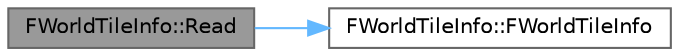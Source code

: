 digraph "FWorldTileInfo::Read"
{
 // INTERACTIVE_SVG=YES
 // LATEX_PDF_SIZE
  bgcolor="transparent";
  edge [fontname=Helvetica,fontsize=10,labelfontname=Helvetica,labelfontsize=10];
  node [fontname=Helvetica,fontsize=10,shape=box,height=0.2,width=0.4];
  rankdir="LR";
  Node1 [id="Node000001",label="FWorldTileInfo::Read",height=0.2,width=0.4,color="gray40", fillcolor="grey60", style="filled", fontcolor="black",tooltip="Reads FWorldTileInfo from a specified package."];
  Node1 -> Node2 [id="edge1_Node000001_Node000002",color="steelblue1",style="solid",tooltip=" "];
  Node2 [id="Node000002",label="FWorldTileInfo::FWorldTileInfo",height=0.2,width=0.4,color="grey40", fillcolor="white", style="filled",URL="$da/d4c/classFWorldTileInfo.html#ad7fab05a34bdea1513bf8fa245655da2",tooltip=" "];
}

